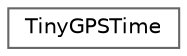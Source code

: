 digraph "Graphical Class Hierarchy"
{
 // LATEX_PDF_SIZE
  bgcolor="transparent";
  edge [fontname=Helvetica,fontsize=10,labelfontname=Helvetica,labelfontsize=10];
  node [fontname=Helvetica,fontsize=10,shape=box,height=0.2,width=0.4];
  rankdir="LR";
  Node0 [id="Node000000",label="TinyGPSTime",height=0.2,width=0.4,color="grey40", fillcolor="white", style="filled",URL="$struct_tiny_g_p_s_time.html",tooltip=" "];
}
